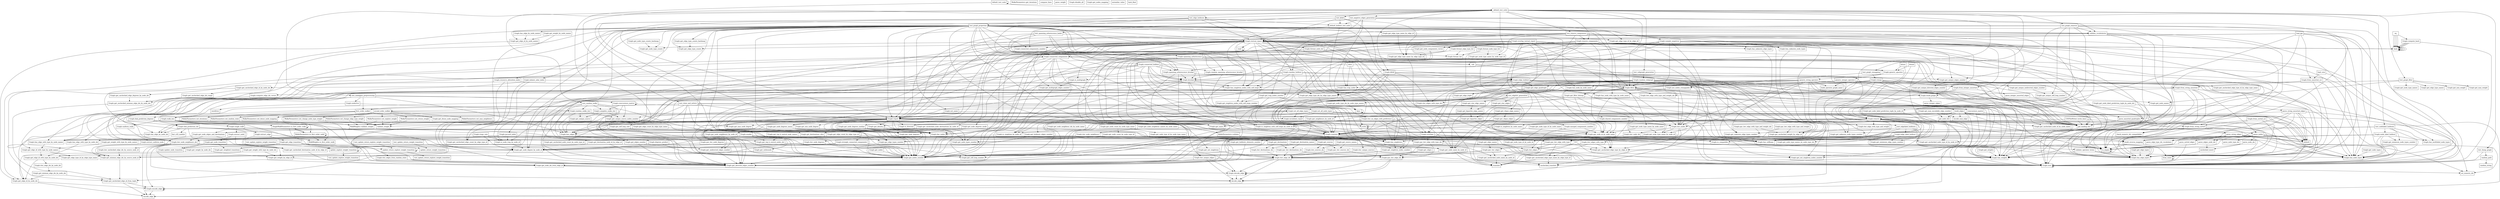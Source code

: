 digraph deps {
	node [shape=box];

	"Graph::get_node_edges_and_destinations"
	"Graph::get_destinations_slice"
	"build_operator_graph_name"
	"generic_string_operator"
	"generic_integer_operator"
	"validate_operator_terms"
	"Graph::is_compatible"
	"Graph::generic_operator"
	"bitor"
	"bitxor"
	"sub"
	"bitand"
	"Graph::get_unchecked_node_name_by_node_id"
	"Graph::get_unchecked_edge_type_by_edge_id"
	"Graph::get_unchecked_weight_by_edge_id"
	"Graph::get_unchecked_node_type_id_by_node_id"
	"Graph::get_unchecked_node_id_by_node_name"
	"Graph::get_unchecked_edge_type_id_by_edge_type_name"
	"Graph::get_unchecked_edge_type_name_by_edge_type_id"
	"Graph::get_unchecked_edge_count_by_edge_type_id"
	"Graph::get_unchecked_node_count_by_node_type_id"
	"Graph::get_unchecked_node_destinations_by_node_id"
	"Graph::get_unchecked_edge_id_by_node_ids"
	"Graph::get_unchecked_edge_ids_range"
	"Graph::get_unchecked_minmax_edge_ids_by_node_ids"
	"Graph::get_unchecked_edge_degreee_by_node_ids"
	"default"
	"WalkWeights::validate_weight"
	"WalkWeights::is_first_order_walk"
	"SingleWalkParameters::is_first_order_walk"
	"WalksParameters::set_iterations"
	"WalksParameters::get_iterations"
	"WalksParameters::set_max_neighbours"
	"WalksParameters::set_random_state"
	"WalksParameters::set_dense_node_mapping"
	"WalksParameters::set_return_weight"
	"WalksParameters::set_explore_weight"
	"WalksParameters::set_change_node_type_weight"
	"WalksParameters::set_change_edge_type_weight"
	"WalksParameters::validate"
	"WalksParameters::is_first_order_walk"
	"Graph::iter_edges_from_random_state"
	"Graph::iter_on_edges_with_preference"
	"Graph::kruskal"
	"Graph::random_spanning_arborescence_kruskal"
	"Graph::spanning_arborescence_kruskal"
	"Graph::spanning_arborescence"
	"Graph::connected_components"
	"CSVFileWriter::write_lines"
	"compose_lines"
	"Graph::new"
	"Graph::overlaps"
	"Graph::contains"
	"fast_u32_modulo"
	"word2vec"
	"cooccurence_matrix"
	"Graph::node2vec"
	"Graph::cooccurence_matrix"
	"Graph::get_neighbours_by_node_id"
	"Graph::get_node_label_prediction_tuple_by_node_id"
	"Graph::get_node_label_prediction_tuple_by_node_ids"
	"Graph::link_prediction_degrees"
	"Graph::link_prediction_ids"
	"get_loading_bar"
	"Graph::compute_edge_ids_vector"
	"validate_weight"
	"parse_weight"
	"Graph::are_nodes_remappable"
	"Graph::remap"
	"Graph::is_singleton_by_node_id"
	"Graph::is_singleton_with_self_loops_by_node_id"
	"Graph::is_singleton_by_node_name"
	"Graph::has_node_by_node_name"
	"Graph::has_edge_by_node_ids"
	"Graph::has_edge_with_type_by_node_ids"
	"Graph::is_node_trap_by_node_id"
	"Graph::has_node_with_type_by_node_name"
	"Graph::has_edge_by_node_names"
	"Graph::has_edge_with_type_by_node_names"
	"Graph::get_filter_bitmap"
	"random_string"
	"random_path"
	"load_ppi"
	"load_cora"
	"first_order_walker"
	"second_order_walker"
	"validate_vocabularies"
	"default_holdout_test_suite"
	"test_spanning_arborescence_bader"
	"test_graph_properties"
	"test_random_walks"
	"test_edge_holdouts"
	"test_remove_components"
	"test_kfold"
	"test_negative_edges_generation"
	"test_subgraph_generation"
	"test_dump_graph"
	"test_embiggen_preprocessing"
	"test_graph_filter"
	"test_edgelist_generation"
	"test_nodelabel_holdouts"
	"test_edgelabel_holdouts"
	"test_graph_removes"
	"test_clone_and_setters"
	"test_graph_remapping"
	"_default_test_suite"
	"default_test_suite"
	"Graph::enable"
	"Graph::disable_all"
	"Graph::strongly_connected_components"
	"Graph::get_edge_quadruple"
	"Graph::get_edge_triple"
	"Graph::get_top_k_central_nodes_ids"
	"Graph::get_top_k_central_node_names"
	"Graph::get_node_type_id_by_node_id"
	"Graph::get_edge_type_id_by_edge_id"
	"Graph::get_node_type_name_by_node_id"
	"Graph::get_edge_type_name_by_edge_id"
	"Graph::get_edge_type_name_by_edge_type_id"
	"Graph::get_weight_by_edge_id"
	"Graph::get_weight_by_node_ids"
	"Graph::get_weight_with_type_by_node_ids"
	"Graph::get_weight_with_type_by_node_names"
	"Graph::get_weight_by_node_names"
	"Graph::get_node_name_by_node_id"
	"Graph::get_node_id_by_node_name"
	"Graph::get_node_type_id_by_node_name"
	"Graph::get_node_type_name_by_node_name"
	"Graph::get_edge_count_by_edge_type_id"
	"Graph::get_edge_type_id_by_edge_type_name"
	"Graph::get_edge_count_by_edge_type_name"
	"Graph::get_node_type_id_by_node_type_name"
	"Graph::get_node_count_by_node_type_id"
	"Graph::get_node_count_by_node_type_name"
	"Graph::get_unchecked_destination_node_id_by_edge_id"
	"Graph::get_destination_node_id_by_edge_id"
	"Graph::get_node_neighbours_by_node_id"
	"Graph::get_node_neighbour_ids_by_node_name"
	"Graph::get_node_neighbour_names_by_node_name"
	"Graph::get_edge_id_with_type_by_node_ids"
	"Graph::get_edge_id_by_node_names"
	"Graph::get_edge_id_with_type_by_node_names"
	"Graph::get_edge_type_ids_by_edge_type_names"
	"Graph::get_node_type_ids_by_node_type_names"
	"Graph::get_minmax_edge_ids_by_node_ids"
	"Graph::get_minmax_edge_ids_by_source_node_id"
	"Graph::get_node_type_name_by_node_type_id"
	"Graph::get_node_type_names_by_node_type_ids"
	"Graph::get_node_degree_by_node_id"
	"Graph::filter"
	"from_usize"
	"read"
	"write"
	"Graph::degrees_product"
	"Graph::jaccard_index"
	"Graph::adamic_adar_index"
	"Graph::resource_allocation_index"
	"Graph::traps_rate"
	"Graph::get_node_degrees_mean"
	"Graph::get_undirected_edges_number"
	"Graph::get_unique_undirected_edges_number"
	"Graph::get_edges_number"
	"Graph::get_unique_edges_number"
	"Graph::get_node_degrees_median"
	"Graph::get_max_node_degree"
	"Graph::get_min_node_degree"
	"Graph::get_node_degrees_mode"
	"Graph::get_self_loop_number"
	"Graph::get_unique_self_loop_number"
	"Graph::get_self_loop_rate"
	"Graph::connected_components_number"
	"Graph::get_singleton_nodes_number"
	"Graph::get_singleton_nodes_with_self_loops_number"
	"Graph::get_not_singleton_nodes_number"
	"Graph::get_density"
	"Graph::report"
	"Graph::shared_components_number"
	"Graph::merged_components_number"
	"Graph::overlap_textual_report"
	"Graph::format_list"
	"Graph::format_node_list"
	"Graph::format_node_type_list"
	"Graph::format_edge_type_list"
	"Graph::textual_report"
	"Graph::remove"
	"Graph::remove_components"
	"Graph::set_name"
	"Graph::invalidate_report"
	"Graph::set_all_edge_types"
	"Graph::set_all_node_types"
	"update_return_weight_transition"
	"rust_update_explore_weight_transition"
	"rust_update_return_explore_weight_transition"
	"update_explore_weight_transition"
	"update_return_explore_weight_transition"
	"test_update_explore_weight_transition"
	"test_update_return_explore_weight_transition"
	"test_update_return_weight_transition"
	"Graph::get_weighted_transitions"
	"Graph::update_node_transition"
	"Graph::get_node_transition"
	"Graph::get_edge_transition"
	"Graph::extract_uniform_node"
	"Graph::extract_node"
	"Graph::extract_edge"
	"Graph::random_walks_iter"
	"Graph::complete_walks_iter"
	"Graph::walk_iter"
	"Graph::single_walk"
	"Graph::uniform_walk"
	"encode_edge"
	"encode_max_edge"
	"decode_edge"
	"get_node_bits"
	"Graph::encode_edge"
	"Graph::decode_edge"
	"Graph::get_node_ids_from_edge_id"
	"Graph::get_edge_id_by_node_ids"
	"Graph::get_unchecked_edge_id_from_tuple"
	"Graph::get_unique_source"
	"Graph::get_bipartite_edges"
	"Graph::get_bipartite_edge_names"
	"Graph::get_star_edges"
	"Graph::get_star_edge_names"
	"Graph::get_clique_edges"
	"Graph::get_clique_edge_names"
	"Graph::has_nodes"
	"Graph::has_edges"
	"Graph::get_name"
	"Graph::get_trap_nodes_number"
	"Graph::has_trap_nodes"
	"Graph::is_directed"
	"Graph::has_weights"
	"Graph::has_edge_types"
	"Graph::has_selfloops"
	"Graph::has_singletons"
	"Graph::has_singleton_nodes_with_self_loops"
	"Graph::get_sources"
	"Graph::get_source_names"
	"Graph::get_destinations"
	"Graph::get_destination_names"
	"Graph::get_node_names"
	"Graph::get_nodes"
	"Graph::get_edge_types"
	"Graph::get_edge_type_names"
	"Graph::get_node_types"
	"Graph::get_weights"
	"Graph::get_min_weight"
	"Graph::get_max_weight"
	"Graph::get_node_type_names"
	"Graph::get_unique_directed_edges_number"
	"Graph::get_max_encodable_edge_number"
	"Graph::get_nodes_mapping"
	"Graph::get_edges"
	"Graph::get_edge_names"
	"Graph::has_node_types"
	"Graph::has_multilabel_node_types"
	"Graph::get_unknown_node_types_number"
	"Graph::get_minimum_node_types_number"
	"Graph::has_unknown_node_types"
	"Graph::get_unknown_edge_types_number"
	"Graph::get_minimum_edge_types_number"
	"Graph::has_unknown_edge_types"
	"Graph::get_nodes_number"
	"Graph::get_node_components_vector"
	"Graph::get_directed_edges_number"
	"Graph::get_edge_types_number"
	"Graph::get_node_types_number"
	"Graph::get_node_degrees"
	"Graph::get_not_singletons"
	"Graph::get_dense_node_mapping"
	"Graph::is_multigraph"
	"Graph::get_multigraph_edges_number"
	"Graph::get_outbounds"
	"Graph::get_unique_source_nodes_number"
	"Graph::get_edge_type_counts"
	"Graph::get_edge_type_counts_hashmap"
	"Graph::get_node_type_counts"
	"Graph::get_node_type_counts_hashmap"
	"normalize_value"
	"unchecked_insert"
	"build_reverse_mapping"
	"is_empty"
	"unchecked_translate"
	"translate"
	"keys"
	"set_numeric_ids"
	"eq"
	"Graph::iter_unchecked_edge_ids_by_source_node_id"
	"Graph::iter_node_degrees"
	"Graph::par_iter_node_degrees"
	"Graph::iter_node_neighbours_ids"
	"Graph::iter_node_neighbours"
	"Graph::iter_sources_ids"
	"Graph::par_iter_sources_ids"
	"Graph::iter_destinations_ids"
	"Graph::par_iter_destinations_ids"
	"Graph::iter_node_ids"
	"Graph::iter_nodes"
	"Graph::iter_edge_ids"
	"Graph::iter_edges"
	"Graph::par_iter_edge_ids"
	"Graph::par_iter_edges"
	"Graph::iter_edges_with_type_ids"
	"Graph::iter_edges_with_type"
	"Graph::par_iter_edge_with_type"
	"Graph::par_iter_edge_with_type_ids"
	"Graph::par_iter_edge_with_type_and_weight"
	"Graph::iter_edge_with_type_and_weight"
	"Graph::par_iter_edge_with_type_and_weight_ids"
	"Graph::iter_edge_with_type_and_weight_ids"
	"Graph::iter_unique_edges"
	"Graph::iter_edge_ids_by_node_ids"
	"Graph::iter_unique_sources"
	"Graph::from_sorted_csv"
	"Graph::from_unsorted_csv"
	"hash_float"
	"Graph::compute_hash"
	"hash"
	"check_numeric_ids_compatibility"
	"parse_node_ids"
	"parse_node_type_ids"
	"parse_edges_node_ids"
	"parse_edge_type_ids_vocabulary"
	"parse_sorted_edges"
	"parse_unsorted_quadruples"
	"parse_integer_unsorted_edges"
	"parse_string_unsorted_edges"
	"build_edges"
	"parse_nodes"
	"parse_string_edges"
	"parse_integer_edges"
	"Graph::build_graph"
	"Graph::from_string_unsorted"
	"Graph::from_integer_unsorted"
	"Graph::from_string_sorted"
	"Graph::sample_negatives"
	"Graph::get_holdouts_elements_number"
	"Graph::get_holdouts_edges_number"
	"Graph::edge_holdout"
	"Graph::connected_holdout"
	"Graph::random_holdout"
	"Graph::node_label_holdout"
	"Graph::edge_label_holdout"
	"Graph::random_subgraph"
	"Graph::kfold"

	"Graph::get_node_edges_and_destinations" -> "Graph::get_unchecked_destination_node_id_by_edge_id"
	"Graph::get_node_edges_and_destinations" -> "Graph::get_minmax_edge_ids_by_source_node_id"
	"Graph::get_node_edges_and_destinations" -> "Graph::iter_node_neighbours_ids"
	"generic_string_operator" -> "build_operator_graph_name"
	"generic_string_operator" -> "Graph::has_node_by_node_name"
	"generic_string_operator" -> "Graph::has_edge_with_type_by_node_names"
	"generic_string_operator" -> "Graph::get_node_type_name_by_node_id"
	"generic_string_operator" -> "Graph::get_node_id_by_node_name"
	"generic_string_operator" -> "Graph::filter"
	"generic_string_operator" -> "Graph::has_weights"
	"generic_string_operator" -> "Graph::has_edge_types"
	"generic_string_operator" -> "Graph::has_node_types"
	"generic_string_operator" -> "Graph::iter_nodes"
	"generic_string_operator" -> "Graph::iter_edge_with_type_and_weight"
	"generic_string_operator" -> "Graph::from_string_unsorted"
	"generic_integer_operator" -> "build_operator_graph_name"
	"generic_integer_operator" -> "Graph::has_edge_with_type_by_node_ids"
	"generic_integer_operator" -> "Graph::filter"
	"generic_integer_operator" -> "Graph::has_weights"
	"generic_integer_operator" -> "Graph::has_edge_types"
	"generic_integer_operator" -> "Graph::iter_edge_with_type_and_weight_ids"
	"generic_integer_operator" -> "Graph::from_integer_unsorted"
	"validate_operator_terms" -> "Graph::has_weights"
	"validate_operator_terms" -> "Graph::has_edge_types"
	"validate_operator_terms" -> "Graph::has_node_types"
	"Graph::is_compatible" -> "validate_operator_terms"
	"Graph::generic_operator" -> "generic_string_operator"
	"Graph::generic_operator" -> "generic_integer_operator"
	"Graph::generic_operator" -> "Graph::is_compatible"
	"bitor" -> "Graph::generic_operator"
	"bitor" -> "Graph::has_trap_nodes"
	"bitor" -> "Graph::has_singletons"
	"bitor" -> "Graph::has_singleton_nodes_with_self_loops"
	"bitxor" -> "Graph::generic_operator"
	"bitxor" -> "Graph::has_selfloops"
	"sub" -> "Graph::generic_operator"
	"sub" -> "Graph::has_selfloops"
	"bitand" -> "Graph::generic_operator"
	"bitand" -> "Graph::has_selfloops"
	"Graph::get_unchecked_node_name_by_node_id" -> "unchecked_translate"
	"Graph::get_unchecked_node_name_by_node_id" -> "translate"
	"Graph::get_unchecked_edge_type_name_by_edge_type_id" -> "unchecked_translate"
	"Graph::get_unchecked_edge_type_name_by_edge_type_id" -> "translate"
	"Graph::get_unchecked_node_destinations_by_node_id" -> "Graph::get_node_edges_and_destinations"
	"Graph::get_unchecked_node_destinations_by_node_id" -> "Graph::get_destinations_slice"
	"Graph::get_unchecked_edge_id_by_node_ids" -> "Graph::get_unchecked_edge_ids_range"
	"Graph::get_unchecked_edge_id_by_node_ids" -> "Graph::get_unchecked_edge_id_from_tuple"
	"Graph::get_unchecked_edge_ids_range" -> "Graph::get_unchecked_minmax_edge_ids_by_node_ids"
	"Graph::get_unchecked_minmax_edge_ids_by_node_ids" -> "Graph::get_unchecked_edge_id_from_tuple"
	"Graph::get_unchecked_edge_degreee_by_node_ids" -> "Graph::get_unchecked_minmax_edge_ids_by_node_ids"
	"default" -> "Graph::new"
	"SingleWalkParameters::is_first_order_walk" -> "WalkWeights::is_first_order_walk"
	"SingleWalkParameters::is_first_order_walk" -> "SingleWalkParameters::is_first_order_walk"
	"SingleWalkParameters::is_first_order_walk" -> "WalksParameters::is_first_order_walk"
	"WalksParameters::set_return_weight" -> "WalkWeights::validate_weight"
	"WalksParameters::set_return_weight" -> "validate_weight"
	"WalksParameters::set_explore_weight" -> "WalkWeights::validate_weight"
	"WalksParameters::set_explore_weight" -> "validate_weight"
	"WalksParameters::set_change_node_type_weight" -> "WalkWeights::validate_weight"
	"WalksParameters::set_change_node_type_weight" -> "validate_weight"
	"WalksParameters::set_change_edge_type_weight" -> "WalkWeights::validate_weight"
	"WalksParameters::set_change_edge_type_weight" -> "validate_weight"
	"WalksParameters::validate" -> "Graph::iter_unique_sources"
	"WalksParameters::is_first_order_walk" -> "WalkWeights::is_first_order_walk"
	"WalksParameters::is_first_order_walk" -> "SingleWalkParameters::is_first_order_walk"
	"WalksParameters::is_first_order_walk" -> "WalksParameters::is_first_order_walk"
	"Graph::iter_edges_from_random_state" -> "Graph::get_node_ids_from_edge_id"
	"Graph::iter_edges_from_random_state" -> "Graph::get_directed_edges_number"
	"Graph::iter_on_edges_with_preference" -> "Graph::get_unchecked_edge_type_by_edge_id"
	"Graph::iter_on_edges_with_preference" -> "Graph::iter_edges_from_random_state"
	"Graph::iter_on_edges_with_preference" -> "Graph::new"
	"Graph::iter_on_edges_with_preference" -> "Graph::contains"
	"Graph::iter_on_edges_with_preference" -> "get_loading_bar"
	"Graph::iter_on_edges_with_preference" -> "Graph::get_directed_edges_number"
	"Graph::kruskal" -> "Graph::new"
	"Graph::kruskal" -> "Graph::is_singleton_by_node_id"
	"Graph::kruskal" -> "Graph::is_singleton_with_self_loops_by_node_id"
	"Graph::kruskal" -> "Graph::filter"
	"Graph::kruskal" -> "Graph::has_nodes"
	"Graph::kruskal" -> "Graph::has_edges"
	"Graph::kruskal" -> "Graph::has_singletons"
	"Graph::kruskal" -> "Graph::has_singleton_nodes_with_self_loops"
	"Graph::kruskal" -> "Graph::get_nodes_number"
	"Graph::random_spanning_arborescence_kruskal" -> "Graph::iter_on_edges_with_preference"
	"Graph::random_spanning_arborescence_kruskal" -> "Graph::kruskal"
	"Graph::spanning_arborescence_kruskal" -> "Graph::kruskal"
	"Graph::spanning_arborescence_kruskal" -> "get_loading_bar"
	"Graph::spanning_arborescence_kruskal" -> "Graph::get_unique_edges_number"
	"Graph::spanning_arborescence_kruskal" -> "Graph::get_name"
	"Graph::spanning_arborescence_kruskal" -> "Graph::iter_unique_edges"
	"Graph::spanning_arborescence" -> "sub"
	"Graph::spanning_arborescence" -> "Graph::new"
	"Graph::spanning_arborescence" -> "get_loading_bar"
	"Graph::spanning_arborescence" -> "Graph::is_singleton_by_node_id"
	"Graph::spanning_arborescence" -> "Graph::get_name"
	"Graph::spanning_arborescence" -> "Graph::has_singletons"
	"Graph::spanning_arborescence" -> "Graph::get_nodes_number"
	"Graph::spanning_arborescence" -> "Graph::iter_node_neighbours_ids"
	"Graph::connected_components" -> "sub"
	"Graph::connected_components" -> "Graph::new"
	"Graph::connected_components" -> "get_loading_bar"
	"Graph::connected_components" -> "Graph::is_singleton_by_node_id"
	"Graph::connected_components" -> "Graph::is_singleton_with_self_loops_by_node_id"
	"Graph::connected_components" -> "Graph::get_edges_number"
	"Graph::connected_components" -> "Graph::has_nodes"
	"Graph::connected_components" -> "Graph::get_name"
	"Graph::connected_components" -> "Graph::has_singletons"
	"Graph::connected_components" -> "Graph::get_nodes_number"
	"Graph::connected_components" -> "Graph::iter_node_neighbours_ids"
	"CSVFileWriter::write_lines" -> "Graph::new"
	"CSVFileWriter::write_lines" -> "get_loading_bar"
	"CSVFileWriter::write_lines" -> "write"
	"Graph::new" -> "Graph::new"
	"Graph::new" -> "set_numeric_ids"
	"Graph::overlaps" -> "Graph::is_compatible"
	"Graph::overlaps" -> "Graph::has_edge_with_type_by_node_ids"
	"Graph::overlaps" -> "Graph::has_edge_with_type_by_node_names"
	"Graph::overlaps" -> "Graph::par_iter_edge_with_type"
	"Graph::overlaps" -> "Graph::par_iter_edge_with_type_ids"
	"Graph::contains" -> "Graph::is_compatible"
	"Graph::contains" -> "Graph::has_edge_with_type_by_node_ids"
	"Graph::contains" -> "Graph::has_edge_with_type_by_node_names"
	"Graph::contains" -> "Graph::par_iter_edge_with_type"
	"Graph::contains" -> "Graph::par_iter_edge_with_type_ids"
	"cooccurence_matrix" -> "Graph::new"
	"cooccurence_matrix" -> "get_loading_bar"
	"Graph::node2vec" -> "word2vec"
	"Graph::node2vec" -> "Graph::random_walks_iter"
	"Graph::cooccurence_matrix" -> "cooccurence_matrix"
	"Graph::cooccurence_matrix" -> "Graph::cooccurence_matrix"
	"Graph::cooccurence_matrix" -> "Graph::complete_walks_iter"
	"Graph::cooccurence_matrix" -> "Graph::has_edges"
	"Graph::cooccurence_matrix" -> "Graph::get_unique_source_nodes_number"
	"Graph::get_neighbours_by_node_id" -> "Graph::get_unchecked_node_destinations_by_node_id"
	"Graph::get_node_label_prediction_tuple_by_node_id" -> "Graph::get_unchecked_node_type_id_by_node_id"
	"Graph::get_node_label_prediction_tuple_by_node_id" -> "Graph::get_neighbours_by_node_id"
	"Graph::get_node_label_prediction_tuple_by_node_ids" -> "Graph::get_node_label_prediction_tuple_by_node_id"
	"Graph::get_node_label_prediction_tuple_by_node_ids" -> "Graph::has_node_types"
	"Graph::link_prediction_degrees" -> "Graph::link_prediction_ids"
	"Graph::link_prediction_degrees" -> "Graph::get_node_degree_by_node_id"
	"Graph::link_prediction_degrees" -> "Graph::get_max_node_degree"
	"Graph::link_prediction_ids" -> "fast_u32_modulo"
	"Graph::link_prediction_ids" -> "Graph::has_edge_by_node_ids"
	"Graph::link_prediction_ids" -> "Graph::get_node_ids_from_edge_id"
	"Graph::link_prediction_ids" -> "Graph::has_selfloops"
	"Graph::link_prediction_ids" -> "Graph::get_nodes_number"
	"Graph::link_prediction_ids" -> "Graph::get_directed_edges_number"
	"get_loading_bar" -> "Graph::new"
	"Graph::compute_edge_ids_vector" -> "Graph::get_unchecked_minmax_edge_ids_by_node_ids"
	"Graph::are_nodes_remappable" -> "Graph::has_node_with_type_by_node_name"
	"Graph::are_nodes_remappable" -> "Graph::get_nodes_number"
	"Graph::are_nodes_remappable" -> "Graph::iter_nodes"
	"Graph::remap" -> "Graph::get_unchecked_node_id_by_node_name"
	"Graph::remap" -> "Graph::get_unchecked_edge_type_id_by_edge_type_name"
	"Graph::remap" -> "get_loading_bar"
	"Graph::remap" -> "Graph::are_nodes_remappable"
	"Graph::remap" -> "Graph::has_trap_nodes"
	"Graph::remap" -> "Graph::has_weights"
	"Graph::remap" -> "Graph::has_edge_types"
	"Graph::remap" -> "Graph::has_singletons"
	"Graph::remap" -> "Graph::has_singleton_nodes_with_self_loops"
	"Graph::remap" -> "Graph::get_directed_edges_number"
	"Graph::remap" -> "Graph::iter_edge_with_type_and_weight"
	"Graph::remap" -> "Graph::from_integer_unsorted"
	"Graph::is_singleton_by_node_id" -> "Graph::get_node_degree_by_node_id"
	"Graph::is_singleton_by_node_id" -> "Graph::has_singletons"
	"Graph::is_singleton_with_self_loops_by_node_id" -> "Graph::contains"
	"Graph::is_singleton_by_node_name" -> "Graph::is_singleton_by_node_id"
	"Graph::is_singleton_by_node_name" -> "Graph::get_node_id_by_node_name"
	"Graph::has_node_by_node_name" -> "Graph::get_node_id_by_node_name"
	"Graph::has_edge_by_node_ids" -> "Graph::get_edge_id_by_node_ids"
	"Graph::has_edge_with_type_by_node_ids" -> "Graph::get_edge_id_with_type_by_node_ids"
	"Graph::is_node_trap_by_node_id" -> "Graph::get_node_degree_by_node_id"
	"Graph::has_node_with_type_by_node_name" -> "Graph::get_node_type_name_by_node_id"
	"Graph::has_node_with_type_by_node_name" -> "Graph::get_node_id_by_node_name"
	"Graph::has_edge_by_node_names" -> "Graph::get_edge_id_by_node_names"
	"Graph::has_edge_with_type_by_node_names" -> "Graph::get_edge_id_with_type_by_node_names"
	"Graph::get_filter_bitmap" -> "Graph::new"
	"Graph::get_filter_bitmap" -> "Graph::contains"
	"Graph::get_filter_bitmap" -> "Graph::get_node_id_by_node_name"
	"Graph::get_filter_bitmap" -> "Graph::get_node_type_ids_by_node_type_names"
	"Graph::get_filter_bitmap" -> "Graph::iter_node_ids"
	"random_path" -> "Graph::new"
	"random_path" -> "random_string"
	"load_ppi" -> "Graph::new"
	"load_ppi" -> "Graph::report"
	"load_ppi" -> "Graph::textual_report"
	"load_ppi" -> "Graph::has_weights"
	"load_ppi" -> "Graph::has_edge_types"
	"load_ppi" -> "Graph::has_selfloops"
	"load_ppi" -> "Graph::has_node_types"
	"load_ppi" -> "Graph::from_unsorted_csv"
	"load_cora" -> "Graph::new"
	"load_cora" -> "Graph::from_unsorted_csv"
	"first_order_walker" -> "WalksParameters::set_iterations"
	"first_order_walker" -> "WalksParameters::set_random_state"
	"first_order_walker" -> "WalksParameters::set_dense_node_mapping"
	"first_order_walker" -> "Graph::new"
	"first_order_walker" -> "Graph::get_dense_node_mapping"
	"second_order_walker" -> "WalksParameters::set_iterations"
	"second_order_walker" -> "WalksParameters::set_max_neighbours"
	"second_order_walker" -> "WalksParameters::set_random_state"
	"second_order_walker" -> "WalksParameters::set_dense_node_mapping"
	"second_order_walker" -> "WalksParameters::set_return_weight"
	"second_order_walker" -> "WalksParameters::set_explore_weight"
	"second_order_walker" -> "WalksParameters::set_change_node_type_weight"
	"second_order_walker" -> "WalksParameters::set_change_edge_type_weight"
	"second_order_walker" -> "Graph::new"
	"second_order_walker" -> "Graph::get_dense_node_mapping"
	"validate_vocabularies" -> "Graph::report"
	"validate_vocabularies" -> "Graph::textual_report"
	"validate_vocabularies" -> "Graph::has_weights"
	"validate_vocabularies" -> "Graph::has_edge_types"
	"validate_vocabularies" -> "Graph::has_node_types"
	"validate_vocabularies" -> "is_empty"
	"default_holdout_test_suite" -> "Graph::overlaps"
	"default_holdout_test_suite" -> "Graph::contains"
	"default_holdout_test_suite" -> "validate_vocabularies"
	"test_spanning_arborescence_bader" -> "Graph::kruskal"
	"test_spanning_arborescence_bader" -> "Graph::random_spanning_arborescence_kruskal"
	"test_spanning_arborescence_bader" -> "Graph::spanning_arborescence_kruskal"
	"test_spanning_arborescence_bader" -> "Graph::spanning_arborescence"
	"test_spanning_arborescence_bader" -> "Graph::report"
	"test_spanning_arborescence_bader" -> "Graph::textual_report"
	"test_graph_properties" -> "Graph::kruskal"
	"test_graph_properties" -> "Graph::random_spanning_arborescence_kruskal"
	"test_graph_properties" -> "Graph::spanning_arborescence_kruskal"
	"test_graph_properties" -> "Graph::connected_components"
	"test_graph_properties" -> "Graph::has_node_by_node_name"
	"test_graph_properties" -> "Graph::has_node_with_type_by_node_name"
	"test_graph_properties" -> "Graph::has_edge_by_node_names"
	"test_graph_properties" -> "Graph::has_edge_with_type_by_node_names"
	"test_graph_properties" -> "validate_vocabularies"
	"test_graph_properties" -> "Graph::strongly_connected_components"
	"test_graph_properties" -> "Graph::get_node_type_id_by_node_id"
	"test_graph_properties" -> "Graph::get_edge_type_id_by_edge_id"
	"test_graph_properties" -> "Graph::get_edge_type_name_by_edge_id"
	"test_graph_properties" -> "Graph::get_node_name_by_node_id"
	"test_graph_properties" -> "Graph::get_node_type_name_by_node_name"
	"test_graph_properties" -> "Graph::get_edge_id_by_node_names"
	"test_graph_properties" -> "Graph::get_edge_id_with_type_by_node_names"
	"test_graph_properties" -> "Graph::get_edge_type_ids_by_edge_type_names"
	"test_graph_properties" -> "Graph::get_node_type_ids_by_node_type_names"
	"test_graph_properties" -> "Graph::degrees_product"
	"test_graph_properties" -> "Graph::jaccard_index"
	"test_graph_properties" -> "Graph::adamic_adar_index"
	"test_graph_properties" -> "Graph::resource_allocation_index"
	"test_graph_properties" -> "Graph::connected_components_number"
	"test_graph_properties" -> "Graph::get_singleton_nodes_number"
	"test_graph_properties" -> "Graph::get_not_singleton_nodes_number"
	"test_graph_properties" -> "Graph::report"
	"test_graph_properties" -> "Graph::textual_report"
	"test_graph_properties" -> "Graph::set_name"
	"test_graph_properties" -> "Graph::get_edge_id_by_node_ids"
	"test_graph_properties" -> "Graph::has_nodes"
	"test_graph_properties" -> "Graph::get_name"
	"test_graph_properties" -> "Graph::has_edge_types"
	"test_graph_properties" -> "Graph::has_singletons"
	"test_graph_properties" -> "Graph::has_singleton_nodes_with_self_loops"
	"test_graph_properties" -> "Graph::has_node_types"
	"test_graph_properties" -> "Graph::get_nodes_number"
	"test_graph_properties" -> "Graph::get_directed_edges_number"
	"test_graph_properties" -> "Graph::get_edge_type_counts"
	"test_graph_properties" -> "Graph::get_edge_type_counts_hashmap"
	"test_graph_properties" -> "Graph::get_node_type_counts"
	"test_graph_properties" -> "Graph::iter_unique_edges"
	"test_random_walks" -> "first_order_walker"
	"test_random_walks" -> "second_order_walker"
	"test_random_walks" -> "Graph::enable"
	"test_random_walks" -> "Graph::random_walks_iter"
	"test_random_walks" -> "Graph::complete_walks_iter"
	"test_random_walks" -> "Graph::get_nodes_number"
	"test_random_walks" -> "Graph::get_directed_edges_number"
	"test_edge_holdouts" -> "default_holdout_test_suite"
	"test_edge_holdouts" -> "Graph::connected_components_number"
	"test_edge_holdouts" -> "Graph::report"
	"test_edge_holdouts" -> "Graph::textual_report"
	"test_edge_holdouts" -> "Graph::get_nodes_number"
	"test_edge_holdouts" -> "Graph::connected_holdout"
	"test_edge_holdouts" -> "Graph::random_holdout"
	"test_remove_components" -> "Graph::get_edge_type_name_by_edge_type_id"
	"test_remove_components" -> "Graph::get_node_type_name_by_node_type_id"
	"test_remove_components" -> "Graph::connected_components_number"
	"test_remove_components" -> "Graph::report"
	"test_remove_components" -> "Graph::textual_report"
	"test_remove_components" -> "Graph::remove"
	"test_remove_components" -> "Graph::remove_components"
	"test_remove_components" -> "Graph::has_unknown_node_types"
	"test_remove_components" -> "Graph::has_unknown_edge_types"
	"test_remove_components" -> "unchecked_translate"
	"test_remove_components" -> "translate"
	"test_kfold" -> "default_holdout_test_suite"
	"test_kfold" -> "Graph::get_edge_type_name_by_edge_type_id"
	"test_kfold" -> "Graph::get_edges_number"
	"test_kfold" -> "Graph::report"
	"test_kfold" -> "Graph::textual_report"
	"test_kfold" -> "Graph::kfold"
	"test_negative_edges_generation" -> "Graph::overlaps"
	"test_negative_edges_generation" -> "validate_vocabularies"
	"test_negative_edges_generation" -> "default_holdout_test_suite"
	"test_negative_edges_generation" -> "Graph::get_edges_number"
	"test_negative_edges_generation" -> "Graph::get_trap_nodes_number"
	"test_negative_edges_generation" -> "Graph::has_edge_types"
	"test_negative_edges_generation" -> "Graph::sample_negatives"
	"test_negative_edges_generation" -> "Graph::random_holdout"
	"test_subgraph_generation" -> "Graph::overlaps"
	"test_subgraph_generation" -> "Graph::get_not_singleton_nodes_number"
	"test_subgraph_generation" -> "Graph::random_subgraph"
	"test_dump_graph" -> "Graph::new"
	"test_dump_graph" -> "random_path"
	"test_embiggen_preprocessing" -> "cooccurence_matrix"
	"test_embiggen_preprocessing" -> "Graph::node2vec"
	"test_embiggen_preprocessing" -> "Graph::cooccurence_matrix"
	"test_embiggen_preprocessing" -> "Graph::link_prediction_degrees"
	"test_embiggen_preprocessing" -> "Graph::link_prediction_ids"
	"test_embiggen_preprocessing" -> "first_order_walker"
	"test_embiggen_preprocessing" -> "Graph::has_edges"
	"test_graph_filter" -> "Graph::filter"
	"test_graph_filter" -> "Graph::get_node_names"
	"test_graph_filter" -> "Graph::get_edge_type_names"
	"test_graph_filter" -> "Graph::get_min_weight"
	"test_graph_filter" -> "Graph::get_max_weight"
	"test_graph_filter" -> "Graph::get_node_type_names"
	"test_edgelist_generation" -> "Graph::get_node_name_by_node_id"
	"test_edgelist_generation" -> "Graph::get_bipartite_edge_names"
	"test_edgelist_generation" -> "Graph::get_star_edges"
	"test_edgelist_generation" -> "Graph::get_star_edge_names"
	"test_edgelist_generation" -> "Graph::get_clique_edge_names"
	"test_edgelist_generation" -> "Graph::get_node_names"
	"test_edgelist_generation" -> "Graph::get_nodes_number"
	"test_nodelabel_holdouts" -> "Graph::contains"
	"test_nodelabel_holdouts" -> "Graph::has_node_types"
	"test_nodelabel_holdouts" -> "Graph::has_multilabel_node_types"
	"test_nodelabel_holdouts" -> "Graph::get_unknown_node_types_number"
	"test_nodelabel_holdouts" -> "Graph::get_minimum_node_types_number"
	"test_nodelabel_holdouts" -> "Graph::get_nodes_number"
	"test_nodelabel_holdouts" -> "Graph::node_label_holdout"
	"test_edgelabel_holdouts" -> "Graph::has_edge_types"
	"test_edgelabel_holdouts" -> "Graph::get_unknown_edge_types_number"
	"test_edgelabel_holdouts" -> "Graph::get_minimum_edge_types_number"
	"test_edgelabel_holdouts" -> "Graph::get_directed_edges_number"
	"test_edgelabel_holdouts" -> "Graph::edge_label_holdout"
	"test_graph_removes" -> "validate_vocabularies"
	"test_graph_removes" -> "Graph::get_unique_edges_number"
	"test_graph_removes" -> "Graph::get_unique_self_loop_number"
	"test_graph_removes" -> "Graph::report"
	"test_graph_removes" -> "Graph::textual_report"
	"test_graph_removes" -> "Graph::remove"
	"test_graph_removes" -> "Graph::has_weights"
	"test_graph_removes" -> "Graph::has_edge_types"
	"test_graph_removes" -> "Graph::has_selfloops"
	"test_graph_removes" -> "Graph::has_node_types"
	"test_clone_and_setters" -> "Graph::get_unchecked_edge_count_by_edge_type_id"
	"test_clone_and_setters" -> "Graph::get_unchecked_node_count_by_node_type_id"
	"test_clone_and_setters" -> "Graph::set_all_edge_types"
	"test_clone_and_setters" -> "Graph::set_all_node_types"
	"test_clone_and_setters" -> "Graph::get_nodes_number"
	"test_clone_and_setters" -> "Graph::get_directed_edges_number"
	"test_clone_and_setters" -> "Graph::get_edge_types_number"
	"test_clone_and_setters" -> "Graph::get_node_types_number"
	"test_graph_remapping" -> "Graph::are_nodes_remappable"
	"test_graph_remapping" -> "Graph::remap"
	"_default_test_suite" -> "test_spanning_arborescence_bader"
	"_default_test_suite" -> "test_graph_properties"
	"_default_test_suite" -> "test_random_walks"
	"_default_test_suite" -> "test_edge_holdouts"
	"_default_test_suite" -> "test_remove_components"
	"_default_test_suite" -> "test_kfold"
	"_default_test_suite" -> "test_negative_edges_generation"
	"_default_test_suite" -> "test_subgraph_generation"
	"_default_test_suite" -> "test_dump_graph"
	"_default_test_suite" -> "test_embiggen_preprocessing"
	"_default_test_suite" -> "test_graph_filter"
	"_default_test_suite" -> "test_edgelist_generation"
	"_default_test_suite" -> "test_nodelabel_holdouts"
	"_default_test_suite" -> "test_edgelabel_holdouts"
	"_default_test_suite" -> "test_graph_removes"
	"_default_test_suite" -> "test_clone_and_setters"
	"_default_test_suite" -> "test_graph_remapping"
	"_default_test_suite" -> "Graph::filter"
	"_default_test_suite" -> "Graph::remove_components"
	"_default_test_suite" -> "Graph::kfold"
	"default_test_suite" -> "_default_test_suite"
	"default_test_suite" -> "default_test_suite"
	"default_test_suite" -> "Graph::enable"
	"Graph::enable" -> "Graph::get_top_k_central_nodes_ids"
	"Graph::enable" -> "Graph::get_sources"
	"Graph::enable" -> "Graph::get_destinations"
	"Graph::enable" -> "Graph::get_nodes_number"
	"Graph::enable" -> "Graph::get_outbounds"
	"Graph::enable" -> "Graph::iter_node_neighbours_ids"
	"Graph::strongly_connected_components" -> "Graph::new"
	"Graph::strongly_connected_components" -> "Graph::get_unchecked_destination_node_id_by_edge_id"
	"Graph::strongly_connected_components" -> "Graph::get_minmax_edge_ids_by_source_node_id"
	"Graph::strongly_connected_components" -> "Graph::get_nodes_number"
	"Graph::strongly_connected_components" -> "is_empty"
	"Graph::get_edge_quadruple" -> "Graph::get_unchecked_weight_by_edge_id"
	"Graph::get_edge_quadruple" -> "Graph::get_edge_triple"
	"Graph::get_edge_triple" -> "Graph::get_unchecked_edge_type_by_edge_id"
	"Graph::get_edge_triple" -> "Graph::get_node_ids_from_edge_id"
	"Graph::get_top_k_central_nodes_ids" -> "Graph::get_node_degree_by_node_id"
	"Graph::get_top_k_central_nodes_ids" -> "Graph::get_nodes_number"
	"Graph::get_top_k_central_node_names" -> "Graph::get_top_k_central_nodes_ids"
	"Graph::get_top_k_central_node_names" -> "Graph::get_node_name_by_node_id"
	"Graph::get_edge_type_id_by_edge_id" -> "Graph::get_unchecked_edge_type_by_edge_id"
	"Graph::get_node_type_name_by_node_id" -> "Graph::get_node_type_id_by_node_id"
	"Graph::get_node_type_name_by_node_id" -> "Graph::get_node_type_names_by_node_type_ids"
	"Graph::get_edge_type_name_by_edge_id" -> "Graph::get_edge_type_id_by_edge_id"
	"Graph::get_edge_type_name_by_edge_id" -> "Graph::get_edge_type_name_by_edge_type_id"
	"Graph::get_edge_type_name_by_edge_type_id" -> "translate"
	"Graph::get_weight_by_edge_id" -> "Graph::get_directed_edges_number"
	"Graph::get_weight_by_node_ids" -> "Graph::get_weight_by_edge_id"
	"Graph::get_weight_by_node_ids" -> "Graph::get_edge_id_by_node_ids"
	"Graph::get_weight_with_type_by_node_ids" -> "Graph::get_weight_by_edge_id"
	"Graph::get_weight_with_type_by_node_ids" -> "Graph::get_edge_id_with_type_by_node_ids"
	"Graph::get_weight_with_type_by_node_names" -> "Graph::get_weight_by_edge_id"
	"Graph::get_weight_with_type_by_node_names" -> "Graph::get_edge_id_with_type_by_node_names"
	"Graph::get_weight_by_node_names" -> "Graph::get_weight_by_edge_id"
	"Graph::get_weight_by_node_names" -> "Graph::get_edge_id_by_node_names"
	"Graph::get_node_name_by_node_id" -> "Graph::get_nodes_number"
	"Graph::get_node_name_by_node_id" -> "unchecked_translate"
	"Graph::get_node_name_by_node_id" -> "translate"
	"Graph::get_node_type_id_by_node_name" -> "Graph::get_node_type_id_by_node_id"
	"Graph::get_node_type_id_by_node_name" -> "Graph::get_node_id_by_node_name"
	"Graph::get_node_type_name_by_node_name" -> "Graph::get_node_type_name_by_node_id"
	"Graph::get_node_type_name_by_node_name" -> "Graph::get_node_id_by_node_name"
	"Graph::get_edge_count_by_edge_type_id" -> "Graph::get_unchecked_edge_count_by_edge_type_id"
	"Graph::get_edge_count_by_edge_type_id" -> "Graph::has_edge_types"
	"Graph::get_edge_count_by_edge_type_id" -> "Graph::get_edge_types_number"
	"Graph::get_edge_count_by_edge_type_name" -> "Graph::get_edge_count_by_edge_type_id"
	"Graph::get_edge_count_by_edge_type_name" -> "Graph::get_edge_type_id_by_edge_type_name"
	"Graph::get_node_count_by_node_type_id" -> "Graph::get_unchecked_node_count_by_node_type_id"
	"Graph::get_node_count_by_node_type_id" -> "Graph::has_node_types"
	"Graph::get_node_count_by_node_type_id" -> "Graph::get_node_types_number"
	"Graph::get_node_count_by_node_type_name" -> "Graph::get_node_type_id_by_node_type_name"
	"Graph::get_node_count_by_node_type_name" -> "Graph::get_node_count_by_node_type_id"
	"Graph::get_unchecked_destination_node_id_by_edge_id" -> "Graph::get_node_ids_from_edge_id"
	"Graph::get_destination_node_id_by_edge_id" -> "Graph::get_unchecked_destination_node_id_by_edge_id"
	"Graph::get_destination_node_id_by_edge_id" -> "Graph::get_directed_edges_number"
	"Graph::get_node_neighbours_by_node_id" -> "Graph::get_nodes_number"
	"Graph::get_node_neighbours_by_node_id" -> "Graph::iter_node_neighbours_ids"
	"Graph::get_node_neighbour_ids_by_node_name" -> "Graph::get_node_id_by_node_name"
	"Graph::get_node_neighbour_ids_by_node_name" -> "Graph::get_node_neighbours_by_node_id"
	"Graph::get_node_neighbour_names_by_node_name" -> "Graph::get_node_id_by_node_name"
	"Graph::get_node_neighbour_names_by_node_name" -> "Graph::iter_node_neighbours"
	"Graph::get_edge_id_with_type_by_node_ids" -> "Graph::get_edge_id_by_node_ids"
	"Graph::get_edge_id_with_type_by_node_ids" -> "Graph::iter_edge_ids_by_node_ids"
	"Graph::get_edge_id_by_node_names" -> "Graph::get_edge_id_by_node_ids"
	"Graph::get_edge_id_with_type_by_node_names" -> "Graph::get_edge_type_id_by_edge_type_name"
	"Graph::get_edge_id_with_type_by_node_names" -> "Graph::get_edge_id_with_type_by_node_ids"
	"Graph::get_edge_type_ids_by_edge_type_names" -> "keys"
	"Graph::get_node_type_ids_by_node_type_names" -> "keys"
	"Graph::get_minmax_edge_ids_by_node_ids" -> "Graph::get_edge_id_by_node_ids"
	"Graph::get_minmax_edge_ids_by_node_ids" -> "Graph::get_unchecked_edge_id_from_tuple"
	"Graph::get_minmax_edge_ids_by_source_node_id" -> "Graph::get_unchecked_edge_id_from_tuple"
	"Graph::get_node_type_name_by_node_type_id" -> "translate"
	"Graph::get_node_degree_by_node_id" -> "Graph::get_minmax_edge_ids_by_source_node_id"
	"Graph::get_node_degree_by_node_id" -> "Graph::get_nodes_number"
	"Graph::filter" -> "Graph::contains"
	"Graph::filter" -> "get_loading_bar"
	"Graph::filter" -> "Graph::get_filter_bitmap"
	"Graph::filter" -> "Graph::get_edge_type_ids_by_edge_type_names"
	"Graph::filter" -> "Graph::has_weights"
	"Graph::filter" -> "Graph::has_edge_types"
	"Graph::filter" -> "Graph::get_directed_edges_number"
	"Graph::filter" -> "Graph::iter_edge_with_type_and_weight_ids"
	"Graph::filter" -> "Graph::build_graph"
	"from_usize" -> "from_usize"
	"read" -> "read"
	"write" -> "write"
	"Graph::degrees_product" -> "Graph::get_node_degree_by_node_id"
	"Graph::degrees_product" -> "Graph::get_nodes_number"
	"Graph::jaccard_index" -> "Graph::is_node_trap_by_node_id"
	"Graph::jaccard_index" -> "Graph::get_nodes_number"
	"Graph::jaccard_index" -> "Graph::iter_node_neighbours_ids"
	"Graph::adamic_adar_index" -> "Graph::is_node_trap_by_node_id"
	"Graph::adamic_adar_index" -> "Graph::get_node_degree_by_node_id"
	"Graph::adamic_adar_index" -> "Graph::filter"
	"Graph::adamic_adar_index" -> "Graph::iter_node_neighbours_ids"
	"Graph::resource_allocation_index" -> "Graph::is_node_trap_by_node_id"
	"Graph::resource_allocation_index" -> "Graph::get_node_degree_by_node_id"
	"Graph::resource_allocation_index" -> "Graph::filter"
	"Graph::resource_allocation_index" -> "Graph::iter_node_neighbours_ids"
	"Graph::traps_rate" -> "Graph::is_node_trap_by_node_id"
	"Graph::traps_rate" -> "Graph::get_node_degree_by_node_id"
	"Graph::traps_rate" -> "Graph::get_nodes_number"
	"Graph::traps_rate" -> "Graph::iter_node_neighbours_ids"
	"Graph::get_node_degrees_mean" -> "Graph::has_nodes"
	"Graph::get_node_degrees_mean" -> "Graph::get_nodes_number"
	"Graph::get_node_degrees_mean" -> "Graph::get_directed_edges_number"
	"Graph::get_undirected_edges_number" -> "Graph::get_self_loop_number"
	"Graph::get_undirected_edges_number" -> "Graph::get_directed_edges_number"
	"Graph::get_unique_undirected_edges_number" -> "Graph::get_unique_self_loop_number"
	"Graph::get_edges_number" -> "Graph::get_undirected_edges_number"
	"Graph::get_edges_number" -> "Graph::get_directed_edges_number"
	"Graph::get_unique_edges_number" -> "Graph::get_unique_undirected_edges_number"
	"Graph::get_unique_edges_number" -> "Graph::get_unique_directed_edges_number"
	"Graph::get_node_degrees_median" -> "Graph::has_nodes"
	"Graph::get_node_degrees_median" -> "Graph::get_nodes_number"
	"Graph::get_node_degrees_median" -> "Graph::get_node_degrees"
	"Graph::get_max_node_degree" -> "Graph::get_node_degrees"
	"Graph::get_min_node_degree" -> "Graph::get_node_degrees"
	"Graph::get_node_degrees_mode" -> "Graph::new"
	"Graph::get_node_degrees_mode" -> "Graph::has_nodes"
	"Graph::get_node_degrees_mode" -> "Graph::get_node_degrees"
	"Graph::get_self_loop_rate" -> "Graph::get_self_loop_number"
	"Graph::get_self_loop_rate" -> "Graph::has_edges"
	"Graph::get_self_loop_rate" -> "Graph::get_directed_edges_number"
	"Graph::connected_components_number" -> "Graph::kruskal"
	"Graph::connected_components_number" -> "Graph::spanning_arborescence_kruskal"
	"Graph::connected_components_number" -> "Graph::connected_components"
	"Graph::get_singleton_nodes_number" -> "Graph::get_not_singleton_nodes_number"
	"Graph::get_singleton_nodes_number" -> "Graph::get_nodes_number"
	"Graph::get_density" -> "Graph::has_nodes"
	"Graph::get_density" -> "Graph::has_edges"
	"Graph::get_density" -> "Graph::has_selfloops"
	"Graph::get_density" -> "Graph::get_nodes_number"
	"Graph::report" -> "Graph::new"
	"Graph::report" -> "Graph::get_node_degrees_mean"
	"Graph::report" -> "Graph::get_undirected_edges_number"
	"Graph::report" -> "Graph::get_max_node_degree"
	"Graph::report" -> "Graph::get_min_node_degree"
	"Graph::report" -> "Graph::get_self_loop_number"
	"Graph::report" -> "Graph::get_self_loop_rate"
	"Graph::report" -> "Graph::get_singleton_nodes_number"
	"Graph::report" -> "Graph::get_density"
	"Graph::report" -> "Graph::has_nodes"
	"Graph::report" -> "Graph::has_edges"
	"Graph::report" -> "Graph::is_directed"
	"Graph::report" -> "Graph::has_weights"
	"Graph::report" -> "Graph::has_edge_types"
	"Graph::report" -> "Graph::has_node_types"
	"Graph::report" -> "Graph::get_nodes_number"
	"Graph::report" -> "Graph::get_directed_edges_number"
	"Graph::report" -> "Graph::get_edge_types_number"
	"Graph::report" -> "Graph::get_node_types_number"
	"Graph::shared_components_number" -> "Graph::get_node_id_by_node_name"
	"Graph::shared_components_number" -> "Graph::iter_nodes"
	"Graph::merged_components_number" -> "Graph::get_node_id_by_node_name"
	"Graph::merged_components_number" -> "Graph::iter_edges"
	"Graph::overlap_textual_report" -> "validate_operator_terms"
	"Graph::overlap_textual_report" -> "Graph::has_node_with_type_by_node_name"
	"Graph::overlap_textual_report" -> "Graph::has_edge_with_type_by_node_names"
	"Graph::overlap_textual_report" -> "Graph::filter"
	"Graph::overlap_textual_report" -> "Graph::get_undirected_edges_number"
	"Graph::overlap_textual_report" -> "Graph::shared_components_number"
	"Graph::overlap_textual_report" -> "Graph::merged_components_number"
	"Graph::overlap_textual_report" -> "Graph::get_name"
	"Graph::overlap_textual_report" -> "Graph::get_nodes_number"
	"Graph::overlap_textual_report" -> "Graph::get_node_components_vector"
	"Graph::overlap_textual_report" -> "Graph::get_directed_edges_number"
	"Graph::overlap_textual_report" -> "Graph::iter_nodes"
	"Graph::overlap_textual_report" -> "Graph::par_iter_edge_with_type"
	"Graph::format_list" -> "is_empty"
	"Graph::format_node_list" -> "Graph::get_node_name_by_node_id"
	"Graph::format_node_list" -> "Graph::get_node_degree_by_node_id"
	"Graph::format_node_list" -> "Graph::format_list"
	"Graph::format_node_type_list" -> "Graph::get_node_type_name_by_node_type_id"
	"Graph::format_node_type_list" -> "Graph::format_list"
	"Graph::format_edge_type_list" -> "Graph::get_edge_type_name_by_edge_type_id"
	"Graph::format_edge_type_list" -> "Graph::format_list"
	"Graph::textual_report" -> "Graph::new"
	"Graph::textual_report" -> "Graph::get_top_k_central_nodes_ids"
	"Graph::textual_report" -> "read"
	"Graph::textual_report" -> "write"
	"Graph::textual_report" -> "Graph::get_node_degrees_mean"
	"Graph::textual_report" -> "Graph::get_edges_number"
	"Graph::textual_report" -> "Graph::get_node_degrees_median"
	"Graph::textual_report" -> "Graph::get_node_degrees_mode"
	"Graph::textual_report" -> "Graph::get_self_loop_number"
	"Graph::textual_report" -> "Graph::connected_components_number"
	"Graph::textual_report" -> "Graph::get_singleton_nodes_number"
	"Graph::textual_report" -> "Graph::get_singleton_nodes_with_self_loops_number"
	"Graph::textual_report" -> "Graph::get_density"
	"Graph::textual_report" -> "Graph::format_node_list"
	"Graph::textual_report" -> "Graph::format_node_type_list"
	"Graph::textual_report" -> "Graph::format_edge_type_list"
	"Graph::textual_report" -> "Graph::has_nodes"
	"Graph::textual_report" -> "Graph::get_name"
	"Graph::textual_report" -> "Graph::has_weights"
	"Graph::textual_report" -> "Graph::has_selfloops"
	"Graph::textual_report" -> "Graph::has_singletons"
	"Graph::textual_report" -> "Graph::has_singleton_nodes_with_self_loops"
	"Graph::textual_report" -> "Graph::has_multilabel_node_types"
	"Graph::textual_report" -> "Graph::get_unknown_node_types_number"
	"Graph::textual_report" -> "Graph::has_unknown_node_types"
	"Graph::textual_report" -> "Graph::get_unknown_edge_types_number"
	"Graph::textual_report" -> "Graph::has_unknown_edge_types"
	"Graph::textual_report" -> "Graph::get_nodes_number"
	"Graph::textual_report" -> "Graph::get_directed_edges_number"
	"Graph::textual_report" -> "Graph::get_edge_types_number"
	"Graph::textual_report" -> "Graph::get_node_types_number"
	"Graph::textual_report" -> "Graph::is_multigraph"
	"Graph::textual_report" -> "Graph::get_multigraph_edges_number"
	"Graph::textual_report" -> "Graph::get_edge_type_counts"
	"Graph::textual_report" -> "Graph::get_node_type_counts"
	"Graph::textual_report" -> "hash"
	"Graph::textual_report" -> "hash"
	"Graph::textual_report" -> "hash"
	"Graph::textual_report" -> "hash"
	"Graph::remove" -> "Graph::get_unchecked_node_type_id_by_node_id"
	"Graph::remove" -> "Graph::get_unchecked_node_id_by_node_name"
	"Graph::remove" -> "Graph::contains"
	"Graph::remove" -> "get_loading_bar"
	"Graph::remove" -> "Graph::is_singleton_with_self_loops_by_node_id"
	"Graph::remove" -> "Graph::is_singleton_by_node_name"
	"Graph::remove" -> "Graph::get_node_type_names_by_node_type_ids"
	"Graph::remove" -> "Graph::get_name"
	"Graph::remove" -> "Graph::has_weights"
	"Graph::remove" -> "Graph::has_edge_types"
	"Graph::remove" -> "Graph::has_selfloops"
	"Graph::remove" -> "Graph::has_node_types"
	"Graph::remove" -> "Graph::get_nodes_number"
	"Graph::remove" -> "Graph::get_directed_edges_number"
	"Graph::remove" -> "Graph::iter_nodes"
	"Graph::remove" -> "Graph::iter_edge_with_type_and_weight"
	"Graph::remove" -> "Graph::from_string_sorted"
	"Graph::remove_components" -> "Graph::new"
	"Graph::remove_components" -> "Graph::contains"
	"Graph::remove_components" -> "get_loading_bar"
	"Graph::remove_components" -> "Graph::get_filter_bitmap"
	"Graph::remove_components" -> "Graph::get_edge_type_ids_by_edge_type_names"
	"Graph::remove_components" -> "Graph::remove"
	"Graph::remove_components" -> "Graph::get_name"
	"Graph::remove_components" -> "Graph::has_trap_nodes"
	"Graph::remove_components" -> "Graph::has_weights"
	"Graph::remove_components" -> "Graph::has_edge_types"
	"Graph::remove_components" -> "Graph::has_singleton_nodes_with_self_loops"
	"Graph::remove_components" -> "Graph::has_node_types"
	"Graph::remove_components" -> "Graph::get_nodes_number"
	"Graph::remove_components" -> "Graph::get_node_components_vector"
	"Graph::remove_components" -> "Graph::get_directed_edges_number"
	"Graph::remove_components" -> "Graph::iter_nodes"
	"Graph::remove_components" -> "Graph::iter_edges_with_type_ids"
	"Graph::remove_components" -> "Graph::iter_edge_with_type_and_weight"
	"Graph::remove_components" -> "Graph::from_string_sorted"
	"Graph::set_name" -> "Graph::report"
	"Graph::set_name" -> "Graph::invalidate_report"
	"Graph::invalidate_report" -> "write"
	"Graph::set_all_edge_types" -> "default"
	"Graph::set_all_edge_types" -> "Graph::report"
	"Graph::set_all_edge_types" -> "Graph::invalidate_report"
	"Graph::set_all_edge_types" -> "Graph::get_directed_edges_number"
	"Graph::set_all_edge_types" -> "default"
	"Graph::set_all_edge_types" -> "build_reverse_mapping"
	"Graph::set_all_node_types" -> "default"
	"Graph::set_all_node_types" -> "Graph::report"
	"Graph::set_all_node_types" -> "Graph::invalidate_report"
	"Graph::set_all_node_types" -> "Graph::get_nodes_number"
	"Graph::set_all_node_types" -> "default"
	"Graph::set_all_node_types" -> "build_reverse_mapping"
	"update_explore_weight_transition" -> "rust_update_explore_weight_transition"
	"update_explore_weight_transition" -> "update_explore_weight_transition"
	"update_return_explore_weight_transition" -> "rust_update_return_explore_weight_transition"
	"update_return_explore_weight_transition" -> "update_return_explore_weight_transition"
	"test_update_explore_weight_transition" -> "update_explore_weight_transition"
	"test_update_return_explore_weight_transition" -> "update_return_explore_weight_transition"
	"test_update_return_weight_transition" -> "update_return_weight_transition"
	"Graph::get_node_transition" -> "Graph::get_weighted_transitions"
	"Graph::get_node_transition" -> "Graph::update_node_transition"
	"Graph::get_edge_transition" -> "update_return_weight_transition"
	"Graph::get_edge_transition" -> "update_explore_weight_transition"
	"Graph::get_edge_transition" -> "update_return_explore_weight_transition"
	"Graph::get_edge_transition" -> "Graph::get_weighted_transitions"
	"Graph::get_edge_transition" -> "Graph::update_node_transition"
	"Graph::extract_uniform_node" -> "Graph::get_unchecked_destination_node_id_by_edge_id"
	"Graph::extract_uniform_node" -> "Graph::get_minmax_edge_ids_by_source_node_id"
	"Graph::extract_node" -> "Graph::get_unchecked_destination_node_id_by_edge_id"
	"Graph::extract_node" -> "Graph::get_node_transition"
	"Graph::extract_edge" -> "Graph::get_unchecked_destination_node_id_by_edge_id"
	"Graph::extract_edge" -> "Graph::get_edge_transition"
	"Graph::extract_edge" -> "Graph::has_selfloops"
	"Graph::random_walks_iter" -> "Graph::walk_iter"
	"Graph::random_walks_iter" -> "Graph::get_unique_source"
	"Graph::random_walks_iter" -> "Graph::has_edges"
	"Graph::random_walks_iter" -> "Graph::get_unique_source_nodes_number"
	"Graph::complete_walks_iter" -> "Graph::walk_iter"
	"Graph::complete_walks_iter" -> "Graph::get_unique_source"
	"Graph::complete_walks_iter" -> "Graph::has_edges"
	"Graph::complete_walks_iter" -> "Graph::get_unique_source_nodes_number"
	"Graph::walk_iter" -> "WalkWeights::is_first_order_walk"
	"Graph::walk_iter" -> "SingleWalkParameters::is_first_order_walk"
	"Graph::walk_iter" -> "WalksParameters::validate"
	"Graph::walk_iter" -> "WalksParameters::is_first_order_walk"
	"Graph::walk_iter" -> "Graph::single_walk"
	"Graph::walk_iter" -> "Graph::uniform_walk"
	"Graph::walk_iter" -> "Graph::has_weights"
	"Graph::single_walk" -> "Graph::get_node_edges_and_destinations"
	"Graph::single_walk" -> "Graph::get_destinations_slice"
	"Graph::single_walk" -> "Graph::extract_node"
	"Graph::single_walk" -> "Graph::extract_edge"
	"Graph::uniform_walk" -> "Graph::extract_uniform_node"
	"Graph::encode_edge" -> "encode_edge"
	"Graph::encode_edge" -> "Graph::encode_edge"
	"Graph::decode_edge" -> "decode_edge"
	"Graph::decode_edge" -> "Graph::decode_edge"
	"Graph::get_node_ids_from_edge_id" -> "decode_edge"
	"Graph::get_node_ids_from_edge_id" -> "Graph::decode_edge"
	"Graph::get_edge_id_by_node_ids" -> "encode_edge"
	"Graph::get_edge_id_by_node_ids" -> "Graph::encode_edge"
	"Graph::get_unchecked_edge_id_from_tuple" -> "encode_edge"
	"Graph::get_unchecked_edge_id_from_tuple" -> "Graph::encode_edge"
	"Graph::get_bipartite_edges" -> "Graph::contains"
	"Graph::get_bipartite_edges" -> "Graph::has_edge_by_node_ids"
	"Graph::get_bipartite_edges" -> "is_empty"
	"Graph::get_bipartite_edges" -> "Graph::iter_nodes"
	"Graph::get_bipartite_edge_names" -> "Graph::get_node_name_by_node_id"
	"Graph::get_bipartite_edge_names" -> "Graph::get_bipartite_edges"
	"Graph::get_star_edges" -> "Graph::get_bipartite_edges"
	"Graph::get_star_edge_names" -> "Graph::get_bipartite_edge_names"
	"Graph::get_clique_edges" -> "Graph::contains"
	"Graph::get_clique_edges" -> "Graph::has_edge_by_node_ids"
	"Graph::get_clique_edges" -> "Graph::has_selfloops"
	"Graph::get_clique_edges" -> "Graph::iter_nodes"
	"Graph::get_clique_edge_names" -> "Graph::get_node_name_by_node_id"
	"Graph::get_clique_edge_names" -> "Graph::get_clique_edges"
	"Graph::has_nodes" -> "Graph::get_nodes_number"
	"Graph::has_edges" -> "Graph::get_edges_number"
	"Graph::get_trap_nodes_number" -> "Graph::get_singleton_nodes_with_self_loops_number"
	"Graph::get_trap_nodes_number" -> "Graph::get_not_singleton_nodes_number"
	"Graph::get_trap_nodes_number" -> "Graph::get_unique_source_nodes_number"
	"Graph::has_trap_nodes" -> "Graph::get_trap_nodes_number"
	"Graph::has_singletons" -> "Graph::get_singleton_nodes_number"
	"Graph::has_singleton_nodes_with_self_loops" -> "Graph::get_singleton_nodes_with_self_loops_number"
	"Graph::get_sources" -> "Graph::iter_sources_ids"
	"Graph::get_sources" -> "Graph::par_iter_sources_ids"
	"Graph::get_source_names" -> "Graph::get_node_name_by_node_id"
	"Graph::get_source_names" -> "Graph::iter_sources_ids"
	"Graph::get_source_names" -> "Graph::par_iter_sources_ids"
	"Graph::get_destinations" -> "Graph::iter_destinations_ids"
	"Graph::get_destinations" -> "Graph::par_iter_destinations_ids"
	"Graph::get_destination_names" -> "Graph::get_node_name_by_node_id"
	"Graph::get_destination_names" -> "Graph::iter_destinations_ids"
	"Graph::get_destination_names" -> "Graph::par_iter_destinations_ids"
	"Graph::get_nodes" -> "Graph::get_nodes_number"
	"Graph::get_edge_types" -> "Graph::has_edge_types"
	"Graph::get_node_types" -> "Graph::has_node_types"
	"Graph::get_weights" -> "Graph::has_weights"
	"Graph::get_max_encodable_edge_number" -> "encode_max_edge"
	"Graph::get_max_encodable_edge_number" -> "get_node_bits"
	"Graph::get_max_encodable_edge_number" -> "Graph::get_nodes_number"
	"Graph::get_edges" -> "Graph::iter_edge_ids"
	"Graph::get_edges" -> "Graph::par_iter_edge_ids"
	"Graph::get_edge_names" -> "Graph::iter_edges"
	"Graph::get_edge_names" -> "Graph::par_iter_edges"
	"Graph::has_unknown_node_types" -> "Graph::get_unknown_node_types_number"
	"Graph::has_unknown_edge_types" -> "Graph::get_unknown_edge_types_number"
	"Graph::get_node_components_vector" -> "Graph::kruskal"
	"Graph::get_node_components_vector" -> "Graph::spanning_arborescence_kruskal"
	"Graph::get_node_components_vector" -> "Graph::connected_components"
	"Graph::get_node_degrees" -> "Graph::iter_node_degrees"
	"Graph::get_not_singletons" -> "Graph::iter_edge_ids"
	"Graph::get_dense_node_mapping" -> "Graph::get_not_singletons"
	"Graph::is_multigraph" -> "Graph::get_multigraph_edges_number"
	"Graph::get_multigraph_edges_number" -> "Graph::get_directed_edges_number"
	"Graph::get_outbounds" -> "Graph::get_unchecked_edge_id_from_tuple"
	"Graph::get_outbounds" -> "Graph::get_nodes_number"
	"Graph::get_unique_source_nodes_number" -> "Graph::get_nodes_number"
	"Graph::get_edge_type_counts_hashmap" -> "Graph::get_edge_type_counts"
	"Graph::get_node_type_counts_hashmap" -> "Graph::get_node_type_counts"
	"unchecked_insert" -> "from_usize"
	"build_reverse_mapping" -> "from_usize"
	"build_reverse_mapping" -> "is_empty"
	"is_empty" -> "is_empty"
	"keys" -> "keys"
	"eq" -> "Graph::compute_hash"
	"eq" -> "hash"
	"eq" -> "hash"
	"eq" -> "hash"
	"eq" -> "hash"
	"Graph::iter_unchecked_edge_ids_by_source_node_id" -> "Graph::get_minmax_edge_ids_by_source_node_id"
	"Graph::iter_node_degrees" -> "Graph::get_node_degree_by_node_id"
	"Graph::iter_node_degrees" -> "Graph::get_nodes_number"
	"Graph::par_iter_node_degrees" -> "Graph::get_node_degree_by_node_id"
	"Graph::par_iter_node_degrees" -> "Graph::get_nodes_number"
	"Graph::iter_node_neighbours_ids" -> "Graph::new"
	"Graph::iter_node_neighbours_ids" -> "encode_edge"
	"Graph::iter_node_neighbours_ids" -> "decode_edge"
	"Graph::iter_node_neighbours_ids" -> "Graph::encode_edge"
	"Graph::iter_node_neighbours_ids" -> "Graph::decode_edge"
	"Graph::iter_node_neighbours_ids" -> "Graph::iter_unchecked_edge_ids_by_source_node_id"
	"Graph::iter_node_neighbours" -> "Graph::get_unchecked_node_name_by_node_id"
	"Graph::iter_node_neighbours" -> "Graph::iter_node_neighbours_ids"
	"Graph::iter_sources_ids" -> "Graph::iter_edge_ids"
	"Graph::par_iter_sources_ids" -> "Graph::iter_edge_ids"
	"Graph::par_iter_sources_ids" -> "Graph::par_iter_edge_ids"
	"Graph::iter_destinations_ids" -> "Graph::iter_edge_ids"
	"Graph::par_iter_destinations_ids" -> "Graph::iter_edge_ids"
	"Graph::par_iter_destinations_ids" -> "Graph::par_iter_edge_ids"
	"Graph::iter_node_ids" -> "Graph::get_unchecked_node_type_id_by_node_id"
	"Graph::iter_node_ids" -> "Graph::get_nodes_number"
	"Graph::iter_nodes" -> "Graph::get_node_type_name_by_node_id"
	"Graph::iter_nodes" -> "unchecked_translate"
	"Graph::iter_nodes" -> "translate"
	"Graph::iter_nodes" -> "Graph::iter_node_ids"
	"Graph::iter_edge_ids" -> "Graph::new"
	"Graph::iter_edge_ids" -> "decode_edge"
	"Graph::iter_edge_ids" -> "Graph::decode_edge"
	"Graph::iter_edge_ids" -> "Graph::get_node_ids_from_edge_id"
	"Graph::iter_edge_ids" -> "Graph::get_directed_edges_number"
	"Graph::iter_edges" -> "Graph::get_unchecked_node_name_by_node_id"
	"Graph::iter_edges" -> "Graph::iter_edge_ids"
	"Graph::par_iter_edge_ids" -> "decode_edge"
	"Graph::par_iter_edge_ids" -> "Graph::decode_edge"
	"Graph::par_iter_edges" -> "Graph::get_unchecked_node_name_by_node_id"
	"Graph::par_iter_edges" -> "Graph::iter_edge_ids"
	"Graph::par_iter_edges" -> "Graph::par_iter_edge_ids"
	"Graph::iter_edges_with_type_ids" -> "Graph::get_unchecked_edge_type_by_edge_id"
	"Graph::iter_edges_with_type_ids" -> "Graph::iter_edge_ids"
	"Graph::iter_edges_with_type" -> "Graph::get_unchecked_edge_type_by_edge_id"
	"Graph::iter_edges_with_type" -> "Graph::get_unchecked_edge_type_name_by_edge_type_id"
	"Graph::iter_edges_with_type" -> "Graph::iter_edges"
	"Graph::par_iter_edge_with_type" -> "Graph::get_unchecked_edge_type_by_edge_id"
	"Graph::par_iter_edge_with_type" -> "Graph::get_unchecked_edge_type_name_by_edge_type_id"
	"Graph::par_iter_edge_with_type" -> "Graph::iter_edges"
	"Graph::par_iter_edge_with_type" -> "Graph::par_iter_edges"
	"Graph::par_iter_edge_with_type_ids" -> "Graph::get_unchecked_edge_type_by_edge_id"
	"Graph::par_iter_edge_with_type_ids" -> "Graph::iter_edge_ids"
	"Graph::par_iter_edge_with_type_ids" -> "Graph::par_iter_edge_ids"
	"Graph::par_iter_edge_with_type_and_weight" -> "Graph::get_unchecked_weight_by_edge_id"
	"Graph::par_iter_edge_with_type_and_weight" -> "Graph::par_iter_edge_with_type"
	"Graph::iter_edge_with_type_and_weight" -> "Graph::get_unchecked_weight_by_edge_id"
	"Graph::iter_edge_with_type_and_weight" -> "Graph::iter_edges_with_type"
	"Graph::par_iter_edge_with_type_and_weight_ids" -> "Graph::get_unchecked_weight_by_edge_id"
	"Graph::par_iter_edge_with_type_and_weight_ids" -> "Graph::par_iter_edge_with_type_ids"
	"Graph::iter_edge_with_type_and_weight_ids" -> "Graph::get_unchecked_weight_by_edge_id"
	"Graph::iter_edge_with_type_and_weight_ids" -> "Graph::iter_edges_with_type_ids"
	"Graph::iter_unique_edges" -> "Graph::new"
	"Graph::iter_unique_edges" -> "decode_edge"
	"Graph::iter_unique_edges" -> "Graph::decode_edge"
	"Graph::iter_unique_edges" -> "Graph::get_node_ids_from_edge_id"
	"Graph::iter_unique_edges" -> "Graph::get_directed_edges_number"
	"Graph::iter_edge_ids_by_node_ids" -> "Graph::get_minmax_edge_ids_by_node_ids"
	"Graph::iter_unique_sources" -> "Graph::new"
	"Graph::iter_unique_sources" -> "Graph::get_nodes_number"
	"Graph::from_sorted_csv" -> "Graph::has_weights"
	"Graph::from_sorted_csv" -> "Graph::has_edge_types"
	"Graph::from_sorted_csv" -> "Graph::has_node_types"
	"Graph::from_sorted_csv" -> "Graph::from_string_sorted"
	"Graph::from_unsorted_csv" -> "Graph::has_weights"
	"Graph::from_unsorted_csv" -> "Graph::has_edge_types"
	"Graph::from_unsorted_csv" -> "Graph::has_node_types"
	"Graph::from_unsorted_csv" -> "Graph::from_string_unsorted"
	"Graph::compute_hash" -> "Graph::new"
	"Graph::compute_hash" -> "hash"
	"Graph::compute_hash" -> "hash"
	"Graph::compute_hash" -> "hash"
	"Graph::compute_hash" -> "hash"
	"hash" -> "hash"
	"hash" -> "hash"
	"hash" -> "hash"
	"hash" -> "hash"
	"parse_node_ids" -> "unchecked_insert"
	"parse_node_ids" -> "is_empty"
	"parse_edges_node_ids" -> "unchecked_insert"
	"parse_edges_node_ids" -> "is_empty"
	"parse_sorted_edges" -> "Graph::new"
	"parse_sorted_edges" -> "is_empty"
	"parse_unsorted_quadruples" -> "get_loading_bar"
	"parse_integer_unsorted_edges" -> "parse_unsorted_quadruples"
	"parse_string_unsorted_edges" -> "default"
	"parse_string_unsorted_edges" -> "Graph::new"
	"parse_string_unsorted_edges" -> "default"
	"parse_string_unsorted_edges" -> "build_reverse_mapping"
	"parse_string_unsorted_edges" -> "set_numeric_ids"
	"parse_string_unsorted_edges" -> "parse_edges_node_ids"
	"parse_string_unsorted_edges" -> "parse_edge_type_ids_vocabulary"
	"parse_string_unsorted_edges" -> "parse_unsorted_quadruples"
	"build_edges" -> "WalkWeights::validate_weight"
	"build_edges" -> "Graph::new"
	"build_edges" -> "validate_weight"
	"build_edges" -> "Graph::remove"
	"build_edges" -> "encode_edge"
	"build_edges" -> "encode_max_edge"
	"build_edges" -> "get_node_bits"
	"build_edges" -> "Graph::encode_edge"
	"build_edges" -> "is_empty"
	"parse_nodes" -> "default"
	"parse_nodes" -> "default"
	"parse_nodes" -> "build_reverse_mapping"
	"parse_nodes" -> "is_empty"
	"parse_nodes" -> "set_numeric_ids"
	"parse_nodes" -> "parse_node_ids"
	"parse_nodes" -> "parse_node_type_ids"
	"parse_string_edges" -> "default"
	"parse_string_edges" -> "default"
	"parse_string_edges" -> "build_reverse_mapping"
	"parse_string_edges" -> "is_empty"
	"parse_string_edges" -> "set_numeric_ids"
	"parse_string_edges" -> "parse_edges_node_ids"
	"parse_string_edges" -> "parse_edge_type_ids_vocabulary"
	"parse_string_edges" -> "parse_sorted_edges"
	"parse_string_edges" -> "build_edges"
	"parse_integer_edges" -> "build_edges"
	"Graph::build_graph" -> "Graph::new"
	"Graph::build_graph" -> "parse_integer_edges"
	"Graph::from_string_unsorted" -> "is_empty"
	"Graph::from_string_unsorted" -> "check_numeric_ids_compatibility"
	"Graph::from_string_unsorted" -> "parse_string_unsorted_edges"
	"Graph::from_string_unsorted" -> "parse_nodes"
	"Graph::from_string_unsorted" -> "Graph::build_graph"
	"Graph::from_integer_unsorted" -> "parse_integer_unsorted_edges"
	"Graph::from_integer_unsorted" -> "Graph::build_graph"
	"Graph::from_string_sorted" -> "Graph::new"
	"Graph::from_string_sorted" -> "is_empty"
	"Graph::from_string_sorted" -> "check_numeric_ids_compatibility"
	"Graph::from_string_sorted" -> "parse_nodes"
	"Graph::from_string_sorted" -> "parse_string_edges"
	"Graph::sample_negatives" -> "Graph::get_unchecked_node_id_by_node_name"
	"Graph::sample_negatives" -> "Graph::overlaps"
	"Graph::sample_negatives" -> "Graph::contains"
	"Graph::sample_negatives" -> "get_loading_bar"
	"Graph::sample_negatives" -> "Graph::has_edge_by_node_ids"
	"Graph::sample_negatives" -> "Graph::get_unique_edges_number"
	"Graph::sample_negatives" -> "encode_edge"
	"Graph::sample_negatives" -> "decode_edge"
	"Graph::sample_negatives" -> "Graph::encode_edge"
	"Graph::sample_negatives" -> "Graph::decode_edge"
	"Graph::sample_negatives" -> "Graph::is_directed"
	"Graph::sample_negatives" -> "Graph::has_selfloops"
	"Graph::sample_negatives" -> "Graph::get_nodes_number"
	"Graph::sample_negatives" -> "Graph::get_node_components_vector"
	"Graph::sample_negatives" -> "Graph::iter_nodes"
	"Graph::sample_negatives" -> "Graph::from_integer_unsorted"
	"Graph::get_holdouts_elements_number" -> "Graph::get_directed_edges_number"
	"Graph::get_holdouts_edges_number" -> "Graph::get_directed_edges_number"
	"Graph::get_holdouts_edges_number" -> "Graph::get_holdouts_elements_number"
	"Graph::edge_holdout" -> "Graph::get_unchecked_edge_id_by_node_ids"
	"Graph::edge_holdout" -> "Graph::new"
	"Graph::edge_holdout" -> "Graph::contains"
	"Graph::edge_holdout" -> "get_loading_bar"
	"Graph::edge_holdout" -> "Graph::compute_edge_ids_vector"
	"Graph::edge_holdout" -> "Graph::get_edge_quadruple"
	"Graph::edge_holdout" -> "Graph::get_edge_triple"
	"Graph::edge_holdout" -> "Graph::filter"
	"Graph::edge_holdout" -> "Graph::has_weights"
	"Graph::edge_holdout" -> "Graph::has_edge_types"
	"Graph::edge_holdout" -> "Graph::has_selfloops"
	"Graph::edge_holdout" -> "Graph::get_directed_edges_number"
	"Graph::edge_holdout" -> "Graph::build_graph"
	"Graph::connected_holdout" -> "Graph::get_unchecked_edge_count_by_edge_type_id"
	"Graph::connected_holdout" -> "Graph::kruskal"
	"Graph::connected_holdout" -> "Graph::random_spanning_arborescence_kruskal"
	"Graph::connected_holdout" -> "Graph::spanning_arborescence_kruskal"
	"Graph::connected_holdout" -> "Graph::contains"
	"Graph::connected_holdout" -> "Graph::get_edge_type_ids_by_edge_type_names"
	"Graph::connected_holdout" -> "Graph::get_node_degree_by_node_id"
	"Graph::connected_holdout" -> "Graph::is_directed"
	"Graph::connected_holdout" -> "Graph::has_singletons"
	"Graph::connected_holdout" -> "Graph::has_singleton_nodes_with_self_loops"
	"Graph::connected_holdout" -> "Graph::get_directed_edges_number"
	"Graph::connected_holdout" -> "Graph::edge_holdout"
	"Graph::random_holdout" -> "Graph::get_unchecked_edge_degreee_by_node_ids"
	"Graph::random_holdout" -> "Graph::contains"
	"Graph::random_holdout" -> "Graph::get_edge_type_ids_by_edge_type_names"
	"Graph::random_holdout" -> "Graph::has_selfloops"
	"Graph::random_holdout" -> "Graph::is_multigraph"
	"Graph::random_holdout" -> "Graph::get_holdouts_edges_number"
	"Graph::random_holdout" -> "Graph::edge_holdout"
	"Graph::node_label_holdout" -> "Graph::get_unchecked_node_type_id_by_node_id"
	"Graph::node_label_holdout" -> "Graph::new"
	"Graph::node_label_holdout" -> "Graph::has_node_types"
	"Graph::node_label_holdout" -> "Graph::has_multilabel_node_types"
	"Graph::node_label_holdout" -> "Graph::get_minimum_node_types_number"
	"Graph::node_label_holdout" -> "Graph::get_nodes_number"
	"Graph::node_label_holdout" -> "Graph::get_node_types_number"
	"Graph::node_label_holdout" -> "Graph::get_holdouts_elements_number"
	"Graph::edge_label_holdout" -> "Graph::get_unchecked_edge_type_by_edge_id"
	"Graph::edge_label_holdout" -> "Graph::new"
	"Graph::edge_label_holdout" -> "Graph::has_edge_types"
	"Graph::edge_label_holdout" -> "Graph::get_minimum_edge_types_number"
	"Graph::edge_label_holdout" -> "Graph::get_directed_edges_number"
	"Graph::edge_label_holdout" -> "Graph::get_edge_types_number"
	"Graph::edge_label_holdout" -> "Graph::get_holdouts_elements_number"
	"Graph::random_subgraph" -> "Graph::new"
	"Graph::random_subgraph" -> "Graph::contains"
	"Graph::random_subgraph" -> "get_loading_bar"
	"Graph::random_subgraph" -> "Graph::is_node_trap_by_node_id"
	"Graph::random_subgraph" -> "Graph::get_edge_quadruple"
	"Graph::random_subgraph" -> "Graph::get_unchecked_destination_node_id_by_edge_id"
	"Graph::random_subgraph" -> "Graph::get_minmax_edge_ids_by_source_node_id"
	"Graph::random_subgraph" -> "Graph::filter"
	"Graph::random_subgraph" -> "Graph::get_not_singleton_nodes_number"
	"Graph::random_subgraph" -> "Graph::has_weights"
	"Graph::random_subgraph" -> "Graph::has_edge_types"
	"Graph::random_subgraph" -> "Graph::has_selfloops"
	"Graph::random_subgraph" -> "Graph::get_nodes_number"
	"Graph::random_subgraph" -> "Graph::get_directed_edges_number"
	"Graph::random_subgraph" -> "is_empty"
	"Graph::random_subgraph" -> "Graph::iter_node_neighbours_ids"
	"Graph::random_subgraph" -> "Graph::build_graph"
	"Graph::kfold" -> "Graph::contains"
	"Graph::kfold" -> "Graph::get_edge_type_ids_by_edge_type_names"
	"Graph::kfold" -> "Graph::has_selfloops"
	"Graph::kfold" -> "is_empty"
	"Graph::kfold" -> "Graph::iter_edge_ids"
	"Graph::kfold" -> "Graph::iter_edges_with_type_ids"
	"Graph::kfold" -> "Graph::edge_holdout"
}